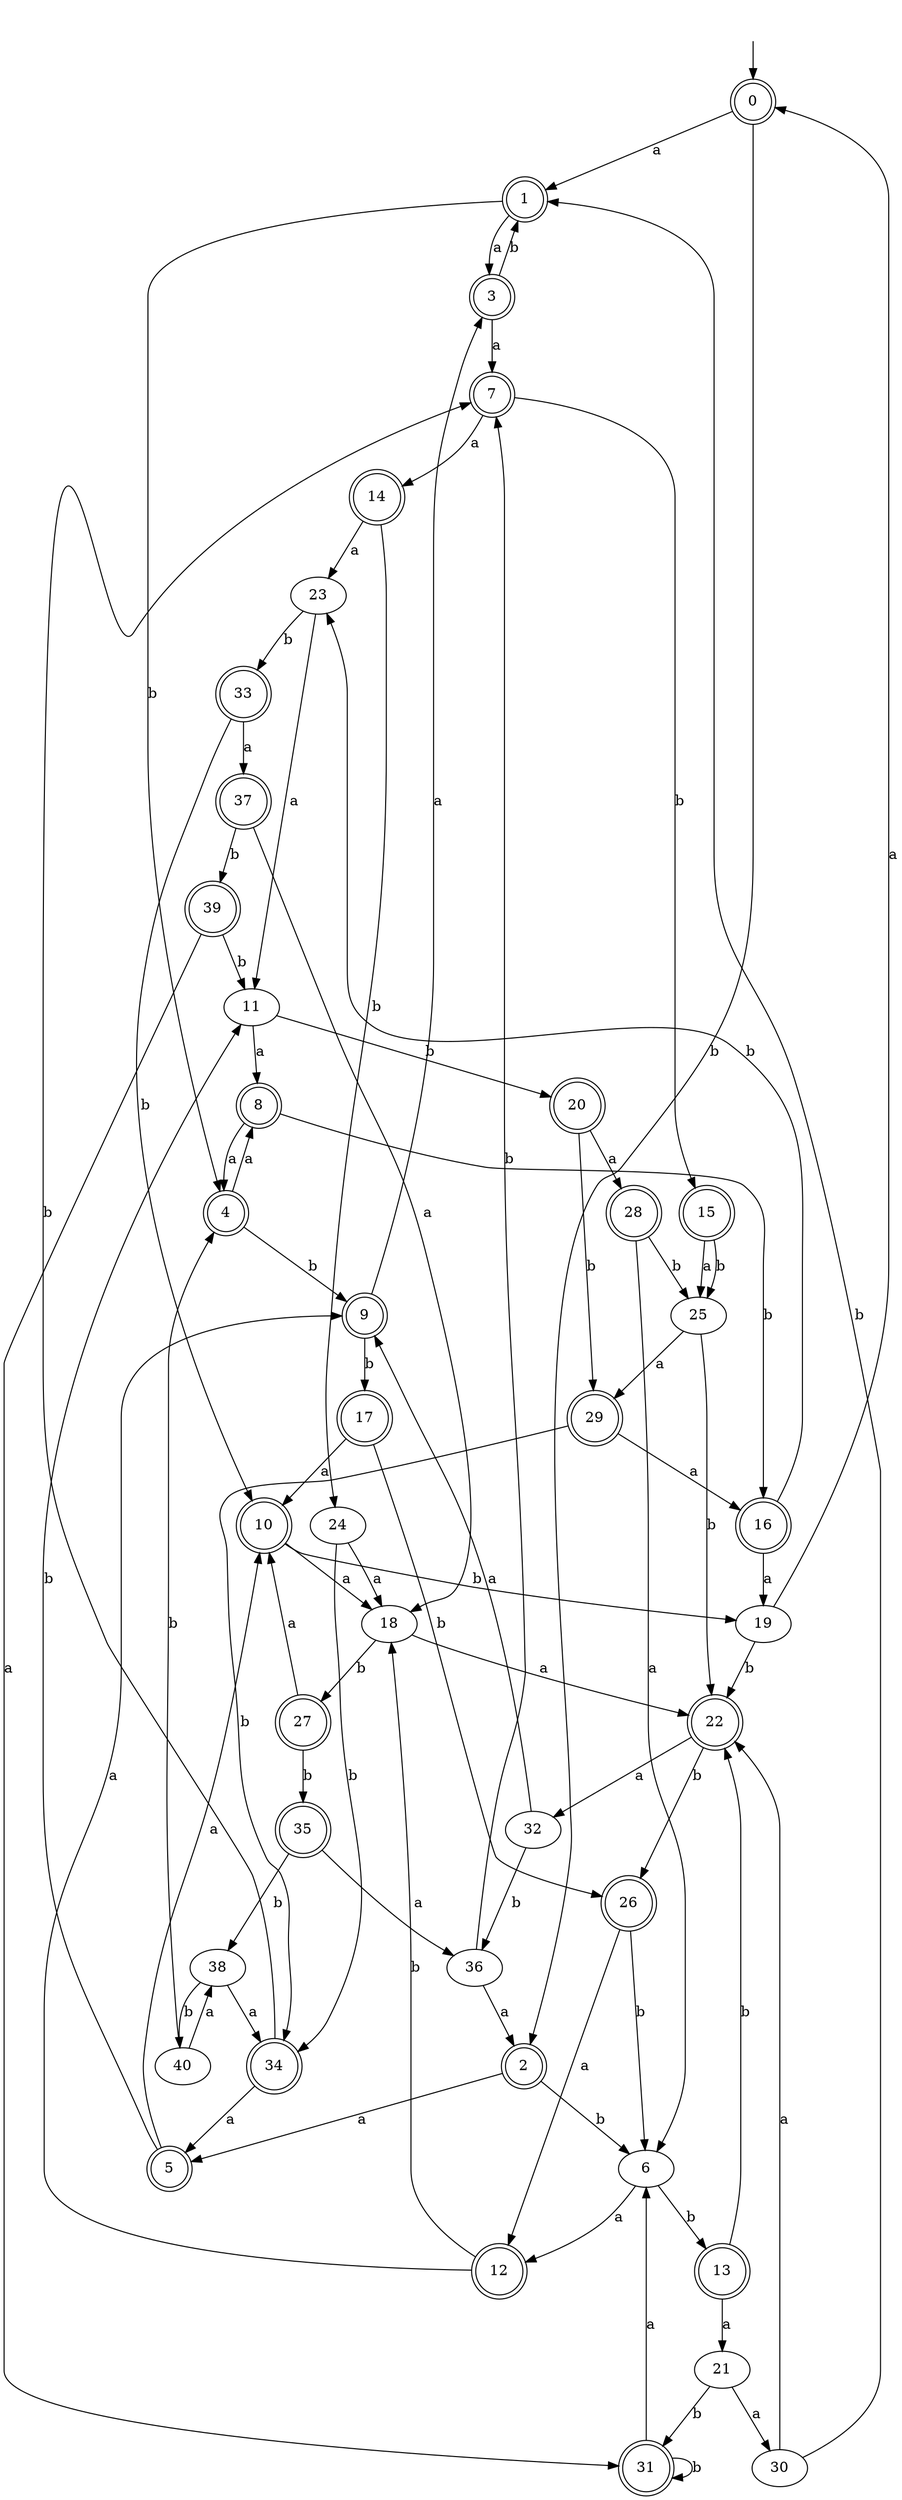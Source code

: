 digraph RandomDFA {
  __start0 [label="", shape=none];
  __start0 -> 0 [label=""];
  0 [shape=circle] [shape=doublecircle]
  0 -> 1 [label="a"]
  0 -> 2 [label="b"]
  1 [shape=doublecircle]
  1 -> 3 [label="a"]
  1 -> 4 [label="b"]
  2 [shape=doublecircle]
  2 -> 5 [label="a"]
  2 -> 6 [label="b"]
  3 [shape=doublecircle]
  3 -> 7 [label="a"]
  3 -> 1 [label="b"]
  4 [shape=doublecircle]
  4 -> 8 [label="a"]
  4 -> 9 [label="b"]
  5 [shape=doublecircle]
  5 -> 10 [label="a"]
  5 -> 11 [label="b"]
  6
  6 -> 12 [label="a"]
  6 -> 13 [label="b"]
  7 [shape=doublecircle]
  7 -> 14 [label="a"]
  7 -> 15 [label="b"]
  8 [shape=doublecircle]
  8 -> 4 [label="a"]
  8 -> 16 [label="b"]
  9 [shape=doublecircle]
  9 -> 3 [label="a"]
  9 -> 17 [label="b"]
  10 [shape=doublecircle]
  10 -> 18 [label="a"]
  10 -> 19 [label="b"]
  11
  11 -> 8 [label="a"]
  11 -> 20 [label="b"]
  12 [shape=doublecircle]
  12 -> 9 [label="a"]
  12 -> 18 [label="b"]
  13 [shape=doublecircle]
  13 -> 21 [label="a"]
  13 -> 22 [label="b"]
  14 [shape=doublecircle]
  14 -> 23 [label="a"]
  14 -> 24 [label="b"]
  15 [shape=doublecircle]
  15 -> 25 [label="a"]
  15 -> 25 [label="b"]
  16 [shape=doublecircle]
  16 -> 19 [label="a"]
  16 -> 23 [label="b"]
  17 [shape=doublecircle]
  17 -> 10 [label="a"]
  17 -> 26 [label="b"]
  18
  18 -> 22 [label="a"]
  18 -> 27 [label="b"]
  19
  19 -> 0 [label="a"]
  19 -> 22 [label="b"]
  20 [shape=doublecircle]
  20 -> 28 [label="a"]
  20 -> 29 [label="b"]
  21
  21 -> 30 [label="a"]
  21 -> 31 [label="b"]
  22 [shape=doublecircle]
  22 -> 32 [label="a"]
  22 -> 26 [label="b"]
  23
  23 -> 11 [label="a"]
  23 -> 33 [label="b"]
  24
  24 -> 18 [label="a"]
  24 -> 34 [label="b"]
  25
  25 -> 29 [label="a"]
  25 -> 22 [label="b"]
  26 [shape=doublecircle]
  26 -> 12 [label="a"]
  26 -> 6 [label="b"]
  27 [shape=doublecircle]
  27 -> 10 [label="a"]
  27 -> 35 [label="b"]
  28 [shape=doublecircle]
  28 -> 6 [label="a"]
  28 -> 25 [label="b"]
  29 [shape=doublecircle]
  29 -> 16 [label="a"]
  29 -> 34 [label="b"]
  30
  30 -> 22 [label="a"]
  30 -> 1 [label="b"]
  31 [shape=doublecircle]
  31 -> 6 [label="a"]
  31 -> 31 [label="b"]
  32
  32 -> 9 [label="a"]
  32 -> 36 [label="b"]
  33 [shape=doublecircle]
  33 -> 37 [label="a"]
  33 -> 10 [label="b"]
  34 [shape=doublecircle]
  34 -> 5 [label="a"]
  34 -> 7 [label="b"]
  35 [shape=doublecircle]
  35 -> 36 [label="a"]
  35 -> 38 [label="b"]
  36
  36 -> 2 [label="a"]
  36 -> 7 [label="b"]
  37 [shape=doublecircle]
  37 -> 18 [label="a"]
  37 -> 39 [label="b"]
  38
  38 -> 34 [label="a"]
  38 -> 40 [label="b"]
  39 [shape=doublecircle]
  39 -> 31 [label="a"]
  39 -> 11 [label="b"]
  40
  40 -> 38 [label="a"]
  40 -> 4 [label="b"]
}
